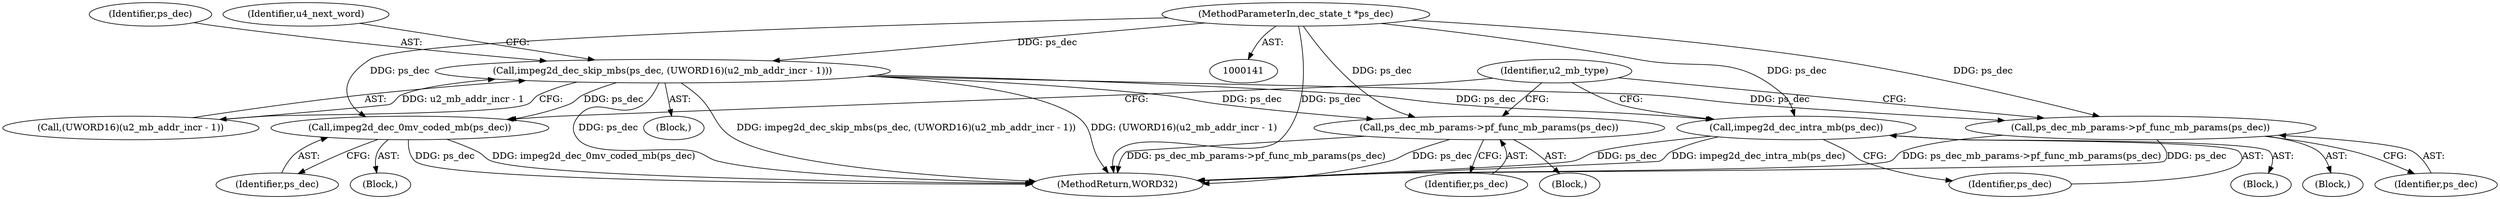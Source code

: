 digraph "0_Android_58a6822d7140137ce957c6d2fc20bae1374186c1_1@pointer" {
"1000142" [label="(MethodParameterIn,dec_state_t *ps_dec)"];
"1000232" [label="(Call,impeg2d_dec_skip_mbs(ps_dec, (UWORD16)(u2_mb_addr_incr - 1)))"];
"1000466" [label="(Call,ps_dec_mb_params->pf_func_mb_params(ps_dec))"];
"1000523" [label="(Call,ps_dec_mb_params->pf_func_mb_params(ps_dec))"];
"1000536" [label="(Call,impeg2d_dec_intra_mb(ps_dec))"];
"1000555" [label="(Call,impeg2d_dec_0mv_coded_mb(ps_dec))"];
"1000556" [label="(Identifier,ps_dec)"];
"1000240" [label="(Identifier,u4_next_word)"];
"1000425" [label="(Block,)"];
"1000233" [label="(Identifier,ps_dec)"];
"1000555" [label="(Call,impeg2d_dec_0mv_coded_mb(ps_dec))"];
"1000559" [label="(Identifier,u2_mb_type)"];
"1000536" [label="(Call,impeg2d_dec_intra_mb(ps_dec))"];
"1000232" [label="(Call,impeg2d_dec_skip_mbs(ps_dec, (UWORD16)(u2_mb_addr_incr - 1)))"];
"1000530" [label="(Block,)"];
"1000234" [label="(Call,(UWORD16)(u2_mb_addr_incr - 1))"];
"1000537" [label="(Identifier,ps_dec)"];
"1000524" [label="(Identifier,ps_dec)"];
"1000466" [label="(Call,ps_dec_mb_params->pf_func_mb_params(ps_dec))"];
"1000142" [label="(MethodParameterIn,dec_state_t *ps_dec)"];
"1000473" [label="(Block,)"];
"1000523" [label="(Call,ps_dec_mb_params->pf_func_mb_params(ps_dec))"];
"1000648" [label="(MethodReturn,WORD32)"];
"1000467" [label="(Identifier,ps_dec)"];
"1000539" [label="(Block,)"];
"1000207" [label="(Block,)"];
"1000142" -> "1000141"  [label="AST: "];
"1000142" -> "1000648"  [label="DDG: ps_dec"];
"1000142" -> "1000232"  [label="DDG: ps_dec"];
"1000142" -> "1000466"  [label="DDG: ps_dec"];
"1000142" -> "1000523"  [label="DDG: ps_dec"];
"1000142" -> "1000536"  [label="DDG: ps_dec"];
"1000142" -> "1000555"  [label="DDG: ps_dec"];
"1000232" -> "1000207"  [label="AST: "];
"1000232" -> "1000234"  [label="CFG: "];
"1000233" -> "1000232"  [label="AST: "];
"1000234" -> "1000232"  [label="AST: "];
"1000240" -> "1000232"  [label="CFG: "];
"1000232" -> "1000648"  [label="DDG: ps_dec"];
"1000232" -> "1000648"  [label="DDG: impeg2d_dec_skip_mbs(ps_dec, (UWORD16)(u2_mb_addr_incr - 1))"];
"1000232" -> "1000648"  [label="DDG: (UWORD16)(u2_mb_addr_incr - 1)"];
"1000234" -> "1000232"  [label="DDG: u2_mb_addr_incr - 1"];
"1000232" -> "1000466"  [label="DDG: ps_dec"];
"1000232" -> "1000523"  [label="DDG: ps_dec"];
"1000232" -> "1000536"  [label="DDG: ps_dec"];
"1000232" -> "1000555"  [label="DDG: ps_dec"];
"1000466" -> "1000425"  [label="AST: "];
"1000466" -> "1000467"  [label="CFG: "];
"1000467" -> "1000466"  [label="AST: "];
"1000559" -> "1000466"  [label="CFG: "];
"1000466" -> "1000648"  [label="DDG: ps_dec"];
"1000466" -> "1000648"  [label="DDG: ps_dec_mb_params->pf_func_mb_params(ps_dec)"];
"1000523" -> "1000473"  [label="AST: "];
"1000523" -> "1000524"  [label="CFG: "];
"1000524" -> "1000523"  [label="AST: "];
"1000559" -> "1000523"  [label="CFG: "];
"1000523" -> "1000648"  [label="DDG: ps_dec"];
"1000523" -> "1000648"  [label="DDG: ps_dec_mb_params->pf_func_mb_params(ps_dec)"];
"1000536" -> "1000530"  [label="AST: "];
"1000536" -> "1000537"  [label="CFG: "];
"1000537" -> "1000536"  [label="AST: "];
"1000559" -> "1000536"  [label="CFG: "];
"1000536" -> "1000648"  [label="DDG: impeg2d_dec_intra_mb(ps_dec)"];
"1000536" -> "1000648"  [label="DDG: ps_dec"];
"1000555" -> "1000539"  [label="AST: "];
"1000555" -> "1000556"  [label="CFG: "];
"1000556" -> "1000555"  [label="AST: "];
"1000559" -> "1000555"  [label="CFG: "];
"1000555" -> "1000648"  [label="DDG: impeg2d_dec_0mv_coded_mb(ps_dec)"];
"1000555" -> "1000648"  [label="DDG: ps_dec"];
}
